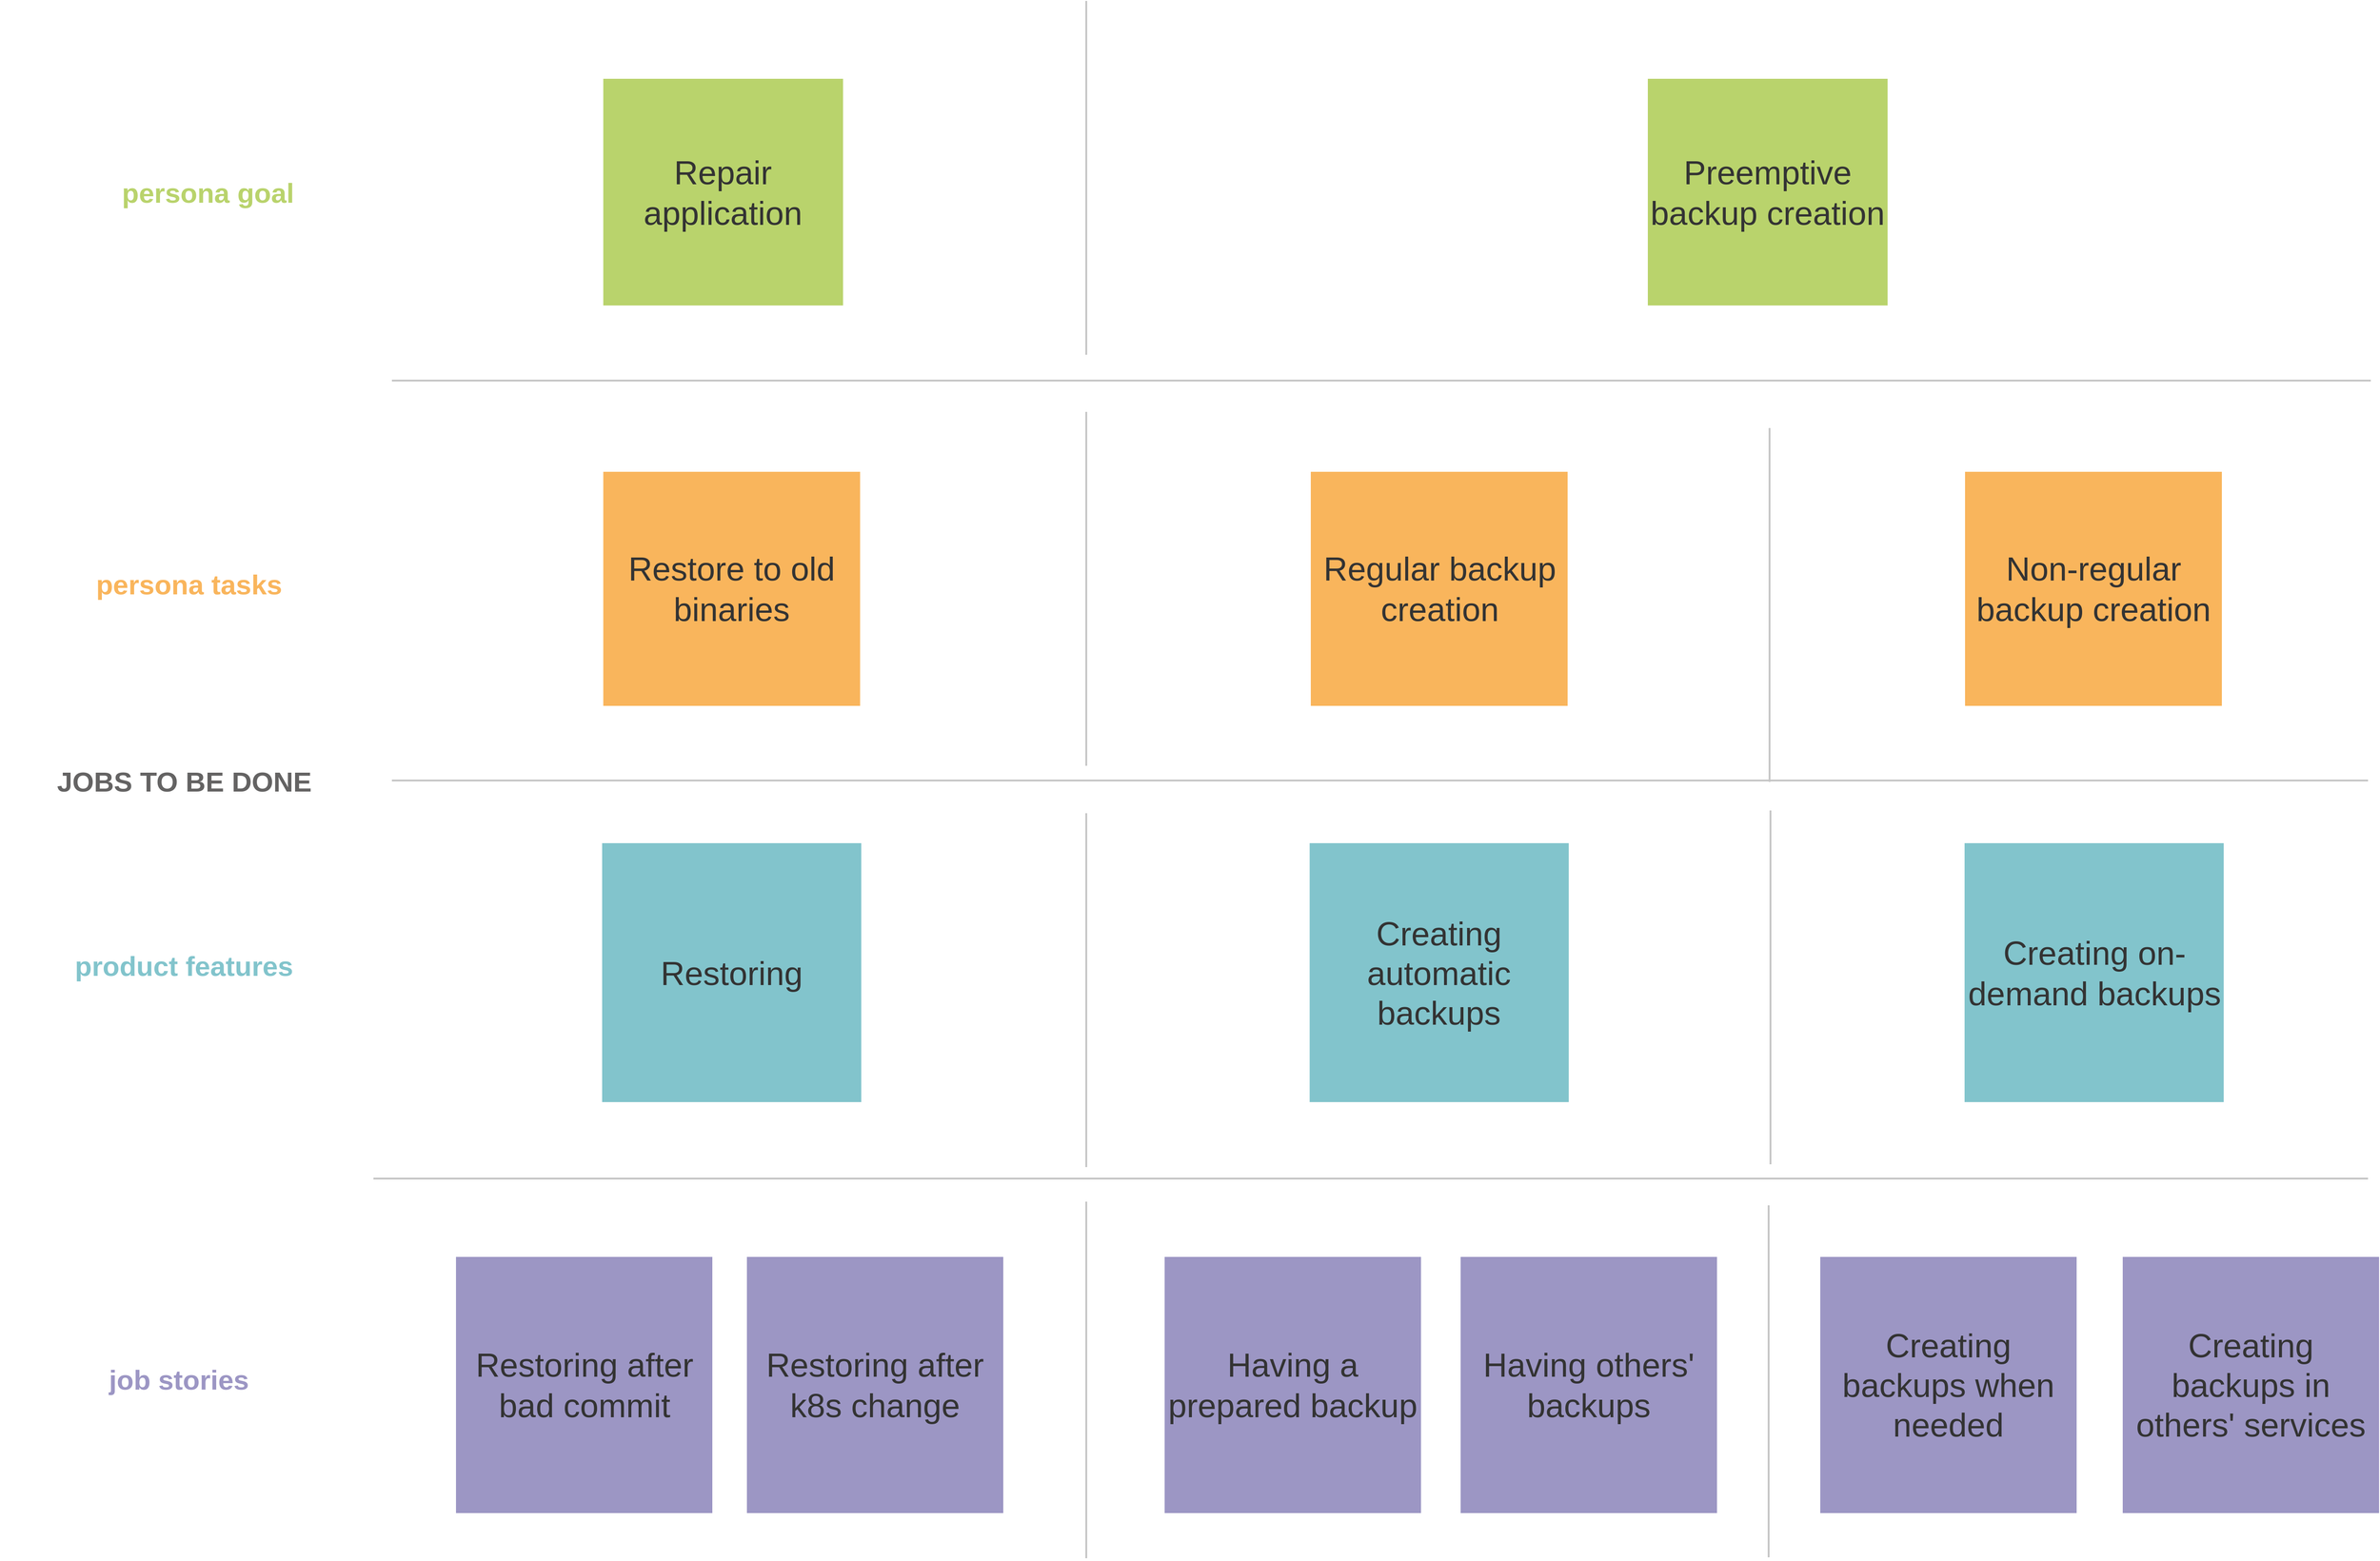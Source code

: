 <mxfile version="24.8.2">
  <diagram id="b51ca4ac-9056-8219-747a-da746b8c7672" name="Page-1">
    <mxGraphModel dx="2670" dy="3263" grid="0" gridSize="10" guides="1" tooltips="1" connect="1" arrows="1" fold="1" page="0" pageScale="1" pageWidth="827" pageHeight="1169" background="#ffffff" math="0" shadow="0">
      <root>
        <mxCell id="0" />
        <mxCell id="1" parent="0" />
        <mxCell id="40d4dfce8750839b-10" value="" style="endArrow=none;html=1;strokeColor=#c6c6c6;strokeWidth=2;" parent="1" edge="1">
          <mxGeometry width="50" height="50" relative="1" as="geometry">
            <mxPoint x="2185" y="170.0" as="sourcePoint" />
            <mxPoint x="2185" y="-214" as="targetPoint" />
          </mxGeometry>
        </mxCell>
        <mxCell id="40d4dfce8750839b-21" value="" style="endArrow=none;html=1;strokeColor=#c6c6c6;strokeWidth=2;" parent="1" edge="1">
          <mxGeometry width="50" height="50" relative="1" as="geometry">
            <mxPoint x="2926.0" y="187.5" as="sourcePoint" />
            <mxPoint x="2926.0" y="-196.5" as="targetPoint" />
          </mxGeometry>
        </mxCell>
        <mxCell id="40d4dfce8750839b-35" value="" style="endArrow=none;html=1;strokeColor=#c6c6c6;strokeWidth=2;" parent="1" edge="1">
          <mxGeometry width="50" height="50" relative="1" as="geometry">
            <mxPoint x="1432" y="186.0" as="sourcePoint" />
            <mxPoint x="3575" y="186" as="targetPoint" />
          </mxGeometry>
        </mxCell>
        <mxCell id="40d4dfce8750839b-40" value="" style="endArrow=none;html=1;strokeColor=#c6c6c6;strokeWidth=2;" parent="1" edge="1">
          <mxGeometry width="50" height="50" relative="1" as="geometry">
            <mxPoint x="2185" y="605.5" as="sourcePoint" />
            <mxPoint x="2185" y="221.5" as="targetPoint" />
          </mxGeometry>
        </mxCell>
        <mxCell id="40d4dfce8750839b-44" value="" style="endArrow=none;html=1;strokeColor=#c6c6c6;strokeWidth=2;" parent="1" edge="1">
          <mxGeometry width="50" height="50" relative="1" as="geometry">
            <mxPoint x="2927.0" y="602.5" as="sourcePoint" />
            <mxPoint x="2927.0" y="218.5" as="targetPoint" />
          </mxGeometry>
        </mxCell>
        <mxCell id="40d4dfce8750839b-54" value="" style="endArrow=none;html=1;strokeColor=#c6c6c6;strokeWidth=2;" parent="1" edge="1">
          <mxGeometry width="50" height="50" relative="1" as="geometry">
            <mxPoint x="1432" y="-248" as="sourcePoint" />
            <mxPoint x="3578" y="-248" as="targetPoint" />
          </mxGeometry>
        </mxCell>
        <mxCell id="40d4dfce8750839b-72" value="&lt;div style=&quot;text-align: left&quot;&gt;&lt;span style=&quot;font-size: 30px&quot;&gt;&lt;font color=&quot;#646363&quot;&gt;JOBS TO BE DONE&lt;/font&gt;&lt;/span&gt;&lt;/div&gt;" style="text;html=1;strokeColor=none;fillColor=none;align=right;verticalAlign=middle;whiteSpace=wrap;rounded=0;strokeWidth=60;fontStyle=1" parent="1" vertex="1">
          <mxGeometry x="1007" y="177" width="340" height="20" as="geometry" />
        </mxCell>
        <mxCell id="9weRFE-r5tO2uLE9Ns_Z-1" value="" style="endArrow=none;html=1;strokeColor=#c6c6c6;strokeWidth=2;" parent="1" edge="1">
          <mxGeometry width="50" height="50" relative="1" as="geometry">
            <mxPoint x="1412" y="618.0" as="sourcePoint" />
            <mxPoint x="3575" y="618" as="targetPoint" />
          </mxGeometry>
        </mxCell>
        <mxCell id="9weRFE-r5tO2uLE9Ns_Z-2" value="&lt;p style=&quot;&quot;&gt;&lt;span style=&quot;font-size: 36px;&quot;&gt;Restoring after bad commit&lt;/span&gt;&lt;br&gt;&lt;/p&gt;" style="rounded=0;whiteSpace=wrap;html=1;strokeColor=none;strokeWidth=3;fillColor=#9C96C4;fontSize=12;fontColor=#333333;aspect=fixed;gradientColor=none;" parent="1" vertex="1">
          <mxGeometry x="1501.5" y="703" width="278" height="278" as="geometry" />
        </mxCell>
        <mxCell id="9weRFE-r5tO2uLE9Ns_Z-7" value="&lt;span style=&quot;font-size: 36px;&quot;&gt;Restoring&lt;/span&gt;" style="rounded=0;whiteSpace=wrap;html=1;strokeColor=none;strokeWidth=3;fillColor=#82C4CC;fontSize=12;fontColor=#333333;aspect=fixed;" parent="1" vertex="1">
          <mxGeometry x="1660" y="254" width="281" height="281" as="geometry" />
        </mxCell>
        <mxCell id="9weRFE-r5tO2uLE9Ns_Z-9" value="&lt;span style=&quot;font-size: 36px;&quot;&gt;Restore to old binaries&lt;/span&gt;" style="rounded=0;whiteSpace=wrap;html=1;strokeColor=none;strokeWidth=3;fillColor=#F9B55C;fontSize=12;fontColor=#333333;" parent="1" vertex="1">
          <mxGeometry x="1661.25" y="-149" width="278.5" height="254" as="geometry" />
        </mxCell>
        <mxCell id="9weRFE-r5tO2uLE9Ns_Z-12" value="" style="endArrow=none;html=1;strokeColor=#c6c6c6;strokeWidth=2;" parent="1" edge="1">
          <mxGeometry width="50" height="50" relative="1" as="geometry">
            <mxPoint x="2185" y="-276.0" as="sourcePoint" />
            <mxPoint x="2185" y="-660" as="targetPoint" />
          </mxGeometry>
        </mxCell>
        <mxCell id="9weRFE-r5tO2uLE9Ns_Z-13" value="" style="endArrow=none;html=1;strokeColor=#c6c6c6;strokeWidth=2;" parent="1" edge="1">
          <mxGeometry width="50" height="50" relative="1" as="geometry">
            <mxPoint x="2185" y="1030" as="sourcePoint" />
            <mxPoint x="2185" y="643" as="targetPoint" />
          </mxGeometry>
        </mxCell>
        <mxCell id="9weRFE-r5tO2uLE9Ns_Z-14" value="" style="endArrow=none;html=1;strokeColor=#c6c6c6;strokeWidth=2;" parent="1" edge="1">
          <mxGeometry width="50" height="50" relative="1" as="geometry">
            <mxPoint x="2925" y="1029" as="sourcePoint" />
            <mxPoint x="2925" y="647" as="targetPoint" />
          </mxGeometry>
        </mxCell>
        <mxCell id="9weRFE-r5tO2uLE9Ns_Z-15" value="&lt;p style=&quot;line-height: 110%&quot;&gt;&lt;/p&gt;&lt;div style=&quot;text-align: right&quot;&gt;&lt;span style=&quot;font-size: 30px;&quot;&gt;&lt;b&gt;job stories&lt;/b&gt;&lt;/span&gt;&lt;/div&gt;&lt;p&gt;&lt;/p&gt;" style="text;html=1;strokeColor=none;fillColor=none;align=right;verticalAlign=top;whiteSpace=wrap;rounded=0;strokeWidth=60;spacingTop=-15;fontColor=#9C96C4;" parent="1" vertex="1">
          <mxGeometry x="1090" y="814.5" width="189" height="55" as="geometry" />
        </mxCell>
        <mxCell id="9weRFE-r5tO2uLE9Ns_Z-16" value="&lt;p style=&quot;line-height: 110%&quot;&gt;&lt;/p&gt;&lt;div style=&quot;text-align: right&quot;&gt;&lt;font color=&quot;#82c4cc&quot;&gt;&lt;span style=&quot;font-size: 30px;&quot;&gt;&lt;b&gt;product features&lt;/b&gt;&lt;/span&gt;&lt;/font&gt;&lt;/div&gt;&lt;p&gt;&lt;/p&gt;" style="text;html=1;strokeColor=none;fillColor=none;align=right;verticalAlign=top;whiteSpace=wrap;rounded=0;strokeWidth=60;spacingTop=-15;" parent="1" vertex="1">
          <mxGeometry x="1078" y="366" width="249" height="57" as="geometry" />
        </mxCell>
        <mxCell id="9weRFE-r5tO2uLE9Ns_Z-17" value="&lt;span style=&quot;font-size: 36px;&quot;&gt;Repair application&lt;/span&gt;" style="rounded=0;whiteSpace=wrap;html=1;strokeColor=none;strokeWidth=3;fillColor=#B9D36C;fontSize=12;fontColor=#333333;" parent="1" vertex="1">
          <mxGeometry x="1661.25" y="-575.5" width="260" height="246" as="geometry" />
        </mxCell>
        <mxCell id="9weRFE-r5tO2uLE9Ns_Z-18" value="&lt;p style=&quot;line-height: 110%&quot;&gt;&lt;/p&gt;&lt;div style=&quot;text-align: left&quot;&gt;&lt;font color=&quot;#f9b55c&quot;&gt;&lt;span style=&quot;font-size: 30px;&quot;&gt;&lt;b&gt;persona tasks&lt;/b&gt;&lt;/span&gt;&lt;/font&gt;&lt;/div&gt;&lt;p&gt;&lt;/p&gt;" style="text;html=1;strokeColor=none;fillColor=none;align=right;verticalAlign=top;whiteSpace=wrap;rounded=0;strokeWidth=60;spacingTop=-15;" parent="1" vertex="1">
          <mxGeometry x="1090" y="-48.12" width="225" height="52.25" as="geometry" />
        </mxCell>
        <mxCell id="9weRFE-r5tO2uLE9Ns_Z-20" value="&lt;div style=&quot;text-align: left&quot;&gt;&lt;span style=&quot;font-size: 30px&quot;&gt;&lt;font color=&quot;#b9d36c&quot;&gt;persona goal&lt;/font&gt;&lt;/span&gt;&lt;/div&gt;" style="text;html=1;strokeColor=none;fillColor=none;align=right;verticalAlign=middle;whiteSpace=wrap;rounded=0;strokeWidth=60;fontStyle=1" parent="1" vertex="1">
          <mxGeometry x="1117.5" y="-497.75" width="209.5" height="90.5" as="geometry" />
        </mxCell>
        <mxCell id="9weRFE-r5tO2uLE9Ns_Z-40" style="edgeStyle=orthogonalEdgeStyle;rounded=0;orthogonalLoop=1;jettySize=auto;html=1;exitX=0.5;exitY=1;exitDx=0;exitDy=0;" parent="1" source="9weRFE-r5tO2uLE9Ns_Z-15" target="9weRFE-r5tO2uLE9Ns_Z-15" edge="1">
          <mxGeometry relative="1" as="geometry" />
        </mxCell>
        <mxCell id="MFDk8UQHbfPtwjIw-j23-6" value="&lt;p style=&quot;&quot;&gt;&lt;span style=&quot;font-size: 36px;&quot;&gt;Having a prepared backup&lt;/span&gt;&lt;br&gt;&lt;/p&gt;" style="rounded=0;whiteSpace=wrap;html=1;strokeColor=none;strokeWidth=3;fillColor=#9C96C4;fontSize=12;fontColor=#333333;aspect=fixed;gradientColor=none;" parent="1" vertex="1">
          <mxGeometry x="2270" y="703" width="278" height="278" as="geometry" />
        </mxCell>
        <mxCell id="MFDk8UQHbfPtwjIw-j23-7" value="&lt;p style=&quot;&quot;&gt;&lt;span style=&quot;font-size: 36px;&quot;&gt;Creating backups when needed&lt;/span&gt;&lt;br&gt;&lt;/p&gt;" style="rounded=0;whiteSpace=wrap;html=1;strokeColor=none;strokeWidth=3;fillColor=#9C96C4;fontSize=12;fontColor=#333333;aspect=fixed;gradientColor=none;" parent="1" vertex="1">
          <mxGeometry x="2981" y="703" width="278" height="278" as="geometry" />
        </mxCell>
        <mxCell id="MFDk8UQHbfPtwjIw-j23-8" value="&lt;p style=&quot;&quot;&gt;&lt;span style=&quot;font-size: 36px;&quot;&gt;Restoring after k8s change&lt;/span&gt;&lt;br&gt;&lt;/p&gt;" style="rounded=0;whiteSpace=wrap;html=1;strokeColor=none;strokeWidth=3;fillColor=#9C96C4;fontSize=12;fontColor=#333333;aspect=fixed;gradientColor=none;" parent="1" vertex="1">
          <mxGeometry x="1817" y="703" width="278" height="278" as="geometry" />
        </mxCell>
        <mxCell id="MFDk8UQHbfPtwjIw-j23-9" value="&lt;p style=&quot;&quot;&gt;&lt;span style=&quot;font-size: 36px;&quot;&gt;Having others&#39; backups&lt;/span&gt;&lt;br&gt;&lt;/p&gt;" style="rounded=0;whiteSpace=wrap;html=1;strokeColor=none;strokeWidth=3;fillColor=#9C96C4;fontSize=12;fontColor=#333333;aspect=fixed;gradientColor=none;" parent="1" vertex="1">
          <mxGeometry x="2591" y="703" width="278" height="278" as="geometry" />
        </mxCell>
        <mxCell id="MFDk8UQHbfPtwjIw-j23-10" value="&lt;p style=&quot;&quot;&gt;&lt;span style=&quot;font-size: 36px;&quot;&gt;Creating backups in others&#39; services&lt;/span&gt;&lt;br&gt;&lt;/p&gt;" style="rounded=0;whiteSpace=wrap;html=1;strokeColor=none;strokeWidth=3;fillColor=#9C96C4;fontSize=12;fontColor=#333333;aspect=fixed;gradientColor=none;" parent="1" vertex="1">
          <mxGeometry x="3309" y="703" width="278" height="278" as="geometry" />
        </mxCell>
        <mxCell id="Bn9oUcpfDd2G-3jI7mxw-2" value="&lt;span style=&quot;font-size: 36px;&quot;&gt;Preemptive backup creation&lt;/span&gt;" style="rounded=0;whiteSpace=wrap;html=1;strokeColor=none;strokeWidth=3;fillColor=#B9D36C;fontSize=12;fontColor=#333333;" vertex="1" parent="1">
          <mxGeometry x="2794" y="-575.5" width="260" height="246" as="geometry" />
        </mxCell>
        <mxCell id="Bn9oUcpfDd2G-3jI7mxw-3" value="&lt;span style=&quot;font-size: 36px;&quot;&gt;Regular backup creation&lt;/span&gt;" style="rounded=0;whiteSpace=wrap;html=1;strokeColor=none;strokeWidth=3;fillColor=#F9B55C;fontSize=12;fontColor=#333333;" vertex="1" parent="1">
          <mxGeometry x="2428.5" y="-149" width="278.5" height="254" as="geometry" />
        </mxCell>
        <mxCell id="Bn9oUcpfDd2G-3jI7mxw-4" value="&lt;span style=&quot;font-size: 36px;&quot;&gt;Non-regular backup creation&lt;/span&gt;" style="rounded=0;whiteSpace=wrap;html=1;strokeColor=none;strokeWidth=3;fillColor=#F9B55C;fontSize=12;fontColor=#333333;" vertex="1" parent="1">
          <mxGeometry x="3138" y="-149" width="278.5" height="254" as="geometry" />
        </mxCell>
        <mxCell id="Bn9oUcpfDd2G-3jI7mxw-5" value="&lt;span style=&quot;font-size: 36px;&quot;&gt;Creating automatic backups&lt;/span&gt;" style="rounded=0;whiteSpace=wrap;html=1;strokeColor=none;strokeWidth=3;fillColor=#82C4CC;fontSize=12;fontColor=#333333;aspect=fixed;" vertex="1" parent="1">
          <mxGeometry x="2427.25" y="254" width="281" height="281" as="geometry" />
        </mxCell>
        <mxCell id="Bn9oUcpfDd2G-3jI7mxw-6" value="&lt;span style=&quot;font-size: 36px;&quot;&gt;Creating on-demand backups&lt;/span&gt;" style="rounded=0;whiteSpace=wrap;html=1;strokeColor=none;strokeWidth=3;fillColor=#82C4CC;fontSize=12;fontColor=#333333;aspect=fixed;" vertex="1" parent="1">
          <mxGeometry x="3137.5" y="254" width="281" height="281" as="geometry" />
        </mxCell>
      </root>
    </mxGraphModel>
  </diagram>
</mxfile>
